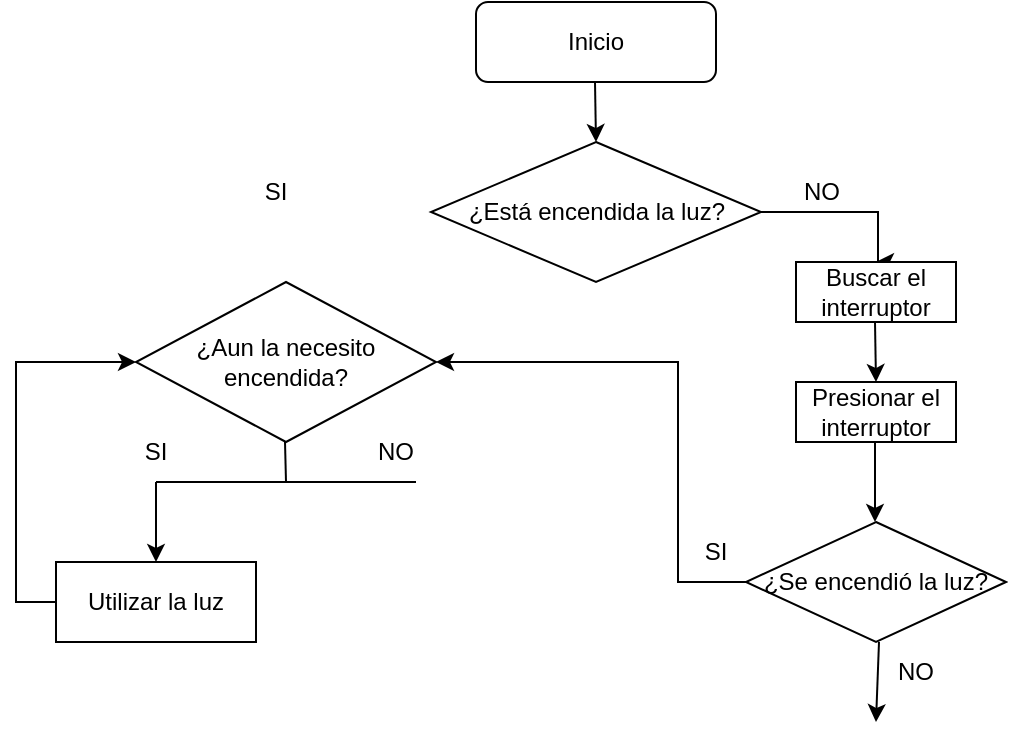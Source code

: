 <mxfile version="21.2.2" type="github">
  <diagram name="Page-1" id="yjx0suM_VuWiPLJv4gr1">
    <mxGraphModel dx="954" dy="647" grid="1" gridSize="10" guides="1" tooltips="1" connect="1" arrows="1" fold="1" page="1" pageScale="1" pageWidth="850" pageHeight="1100" math="0" shadow="0">
      <root>
        <mxCell id="0" />
        <mxCell id="1" parent="0" />
        <mxCell id="2-mPB67WOmI-iHg1lCJ8-1" value="Inicio" style="rounded=1;whiteSpace=wrap;html=1;" vertex="1" parent="1">
          <mxGeometry x="330" y="40" width="120" height="40" as="geometry" />
        </mxCell>
        <mxCell id="2-mPB67WOmI-iHg1lCJ8-29" style="edgeStyle=orthogonalEdgeStyle;rounded=0;orthogonalLoop=1;jettySize=auto;html=1;exitX=1;exitY=0.5;exitDx=0;exitDy=0;" edge="1" parent="1" source="2-mPB67WOmI-iHg1lCJ8-4">
          <mxGeometry relative="1" as="geometry">
            <mxPoint x="530" y="170" as="targetPoint" />
            <Array as="points">
              <mxPoint x="531" y="145" />
            </Array>
          </mxGeometry>
        </mxCell>
        <mxCell id="2-mPB67WOmI-iHg1lCJ8-4" value="¿Está encendida la luz?" style="rhombus;whiteSpace=wrap;html=1;" vertex="1" parent="1">
          <mxGeometry x="307.5" y="110" width="165" height="70" as="geometry" />
        </mxCell>
        <mxCell id="2-mPB67WOmI-iHg1lCJ8-6" value="" style="endArrow=classic;html=1;rounded=0;" edge="1" parent="1">
          <mxGeometry relative="1" as="geometry">
            <mxPoint x="389.5" y="80" as="sourcePoint" />
            <mxPoint x="390" y="110" as="targetPoint" />
          </mxGeometry>
        </mxCell>
        <mxCell id="2-mPB67WOmI-iHg1lCJ8-10" value="SI" style="text;html=1;strokeColor=none;fillColor=none;align=center;verticalAlign=middle;whiteSpace=wrap;rounded=0;" vertex="1" parent="1">
          <mxGeometry x="200" y="120" width="60" height="30" as="geometry" />
        </mxCell>
        <mxCell id="2-mPB67WOmI-iHg1lCJ8-14" value="¿Aun la necesito encendida?" style="rhombus;whiteSpace=wrap;html=1;" vertex="1" parent="1">
          <mxGeometry x="160" y="180" width="150" height="80" as="geometry" />
        </mxCell>
        <mxCell id="2-mPB67WOmI-iHg1lCJ8-24" style="edgeStyle=orthogonalEdgeStyle;rounded=0;orthogonalLoop=1;jettySize=auto;html=1;exitX=0;exitY=0.5;exitDx=0;exitDy=0;entryX=0;entryY=0.5;entryDx=0;entryDy=0;" edge="1" parent="1" source="2-mPB67WOmI-iHg1lCJ8-19" target="2-mPB67WOmI-iHg1lCJ8-14">
          <mxGeometry relative="1" as="geometry">
            <mxPoint x="140" y="270" as="targetPoint" />
            <Array as="points">
              <mxPoint x="100" y="340" />
              <mxPoint x="100" y="220" />
            </Array>
          </mxGeometry>
        </mxCell>
        <mxCell id="2-mPB67WOmI-iHg1lCJ8-19" value="Utilizar la luz" style="rounded=0;whiteSpace=wrap;html=1;" vertex="1" parent="1">
          <mxGeometry x="120" y="320" width="100" height="40" as="geometry" />
        </mxCell>
        <mxCell id="2-mPB67WOmI-iHg1lCJ8-20" value="" style="endArrow=none;html=1;rounded=0;" edge="1" parent="1">
          <mxGeometry width="50" height="50" relative="1" as="geometry">
            <mxPoint x="235" y="280" as="sourcePoint" />
            <mxPoint x="234.5" y="260" as="targetPoint" />
          </mxGeometry>
        </mxCell>
        <mxCell id="2-mPB67WOmI-iHg1lCJ8-21" value="" style="endArrow=none;html=1;rounded=0;" edge="1" parent="1">
          <mxGeometry width="50" height="50" relative="1" as="geometry">
            <mxPoint x="170" y="280" as="sourcePoint" />
            <mxPoint x="300" y="280" as="targetPoint" />
          </mxGeometry>
        </mxCell>
        <mxCell id="2-mPB67WOmI-iHg1lCJ8-28" value="" style="edgeStyle=orthogonalEdgeStyle;rounded=0;orthogonalLoop=1;jettySize=auto;html=1;" edge="1" parent="1" source="2-mPB67WOmI-iHg1lCJ8-25" target="2-mPB67WOmI-iHg1lCJ8-19">
          <mxGeometry relative="1" as="geometry" />
        </mxCell>
        <mxCell id="2-mPB67WOmI-iHg1lCJ8-25" value="SI" style="text;html=1;strokeColor=none;fillColor=none;align=center;verticalAlign=middle;whiteSpace=wrap;rounded=0;" vertex="1" parent="1">
          <mxGeometry x="140" y="250" width="60" height="30" as="geometry" />
        </mxCell>
        <mxCell id="2-mPB67WOmI-iHg1lCJ8-30" value="Buscar el interruptor" style="rounded=0;whiteSpace=wrap;html=1;" vertex="1" parent="1">
          <mxGeometry x="490" y="170" width="80" height="30" as="geometry" />
        </mxCell>
        <mxCell id="2-mPB67WOmI-iHg1lCJ8-31" value="" style="endArrow=classic;html=1;rounded=0;" edge="1" parent="1">
          <mxGeometry width="50" height="50" relative="1" as="geometry">
            <mxPoint x="529.5" y="200" as="sourcePoint" />
            <mxPoint x="530" y="230" as="targetPoint" />
          </mxGeometry>
        </mxCell>
        <mxCell id="2-mPB67WOmI-iHg1lCJ8-32" value="Presionar el interruptor" style="rounded=0;whiteSpace=wrap;html=1;" vertex="1" parent="1">
          <mxGeometry x="490" y="230" width="80" height="30" as="geometry" />
        </mxCell>
        <mxCell id="2-mPB67WOmI-iHg1lCJ8-35" style="edgeStyle=orthogonalEdgeStyle;rounded=0;orthogonalLoop=1;jettySize=auto;html=1;entryX=1;entryY=0.5;entryDx=0;entryDy=0;" edge="1" parent="1" source="2-mPB67WOmI-iHg1lCJ8-33" target="2-mPB67WOmI-iHg1lCJ8-14">
          <mxGeometry relative="1" as="geometry">
            <mxPoint x="430" y="220" as="targetPoint" />
            <Array as="points">
              <mxPoint x="431" y="330" />
              <mxPoint x="431" y="220" />
            </Array>
          </mxGeometry>
        </mxCell>
        <mxCell id="2-mPB67WOmI-iHg1lCJ8-33" value="¿Se encendió la luz?" style="rhombus;whiteSpace=wrap;html=1;" vertex="1" parent="1">
          <mxGeometry x="465" y="300" width="130" height="60" as="geometry" />
        </mxCell>
        <mxCell id="2-mPB67WOmI-iHg1lCJ8-34" value="" style="endArrow=classic;html=1;rounded=0;" edge="1" parent="1">
          <mxGeometry width="50" height="50" relative="1" as="geometry">
            <mxPoint x="529.5" y="260" as="sourcePoint" />
            <mxPoint x="529.5" y="300" as="targetPoint" />
          </mxGeometry>
        </mxCell>
        <mxCell id="2-mPB67WOmI-iHg1lCJ8-36" value="SI" style="text;html=1;strokeColor=none;fillColor=none;align=center;verticalAlign=middle;whiteSpace=wrap;rounded=0;" vertex="1" parent="1">
          <mxGeometry x="420" y="300" width="60" height="30" as="geometry" />
        </mxCell>
        <mxCell id="2-mPB67WOmI-iHg1lCJ8-37" value="NO" style="text;html=1;strokeColor=none;fillColor=none;align=center;verticalAlign=middle;whiteSpace=wrap;rounded=0;" vertex="1" parent="1">
          <mxGeometry x="472.5" y="120" width="60" height="30" as="geometry" />
        </mxCell>
        <mxCell id="2-mPB67WOmI-iHg1lCJ8-38" value="NO" style="text;html=1;strokeColor=none;fillColor=none;align=center;verticalAlign=middle;whiteSpace=wrap;rounded=0;" vertex="1" parent="1">
          <mxGeometry x="260" y="250" width="60" height="30" as="geometry" />
        </mxCell>
        <mxCell id="2-mPB67WOmI-iHg1lCJ8-39" value="" style="endArrow=classic;html=1;rounded=0;" edge="1" parent="1">
          <mxGeometry width="50" height="50" relative="1" as="geometry">
            <mxPoint x="531.5" y="360" as="sourcePoint" />
            <mxPoint x="530" y="400" as="targetPoint" />
          </mxGeometry>
        </mxCell>
        <mxCell id="2-mPB67WOmI-iHg1lCJ8-40" value="NO" style="text;html=1;strokeColor=none;fillColor=none;align=center;verticalAlign=middle;whiteSpace=wrap;rounded=0;" vertex="1" parent="1">
          <mxGeometry x="520" y="360" width="60" height="30" as="geometry" />
        </mxCell>
      </root>
    </mxGraphModel>
  </diagram>
</mxfile>
